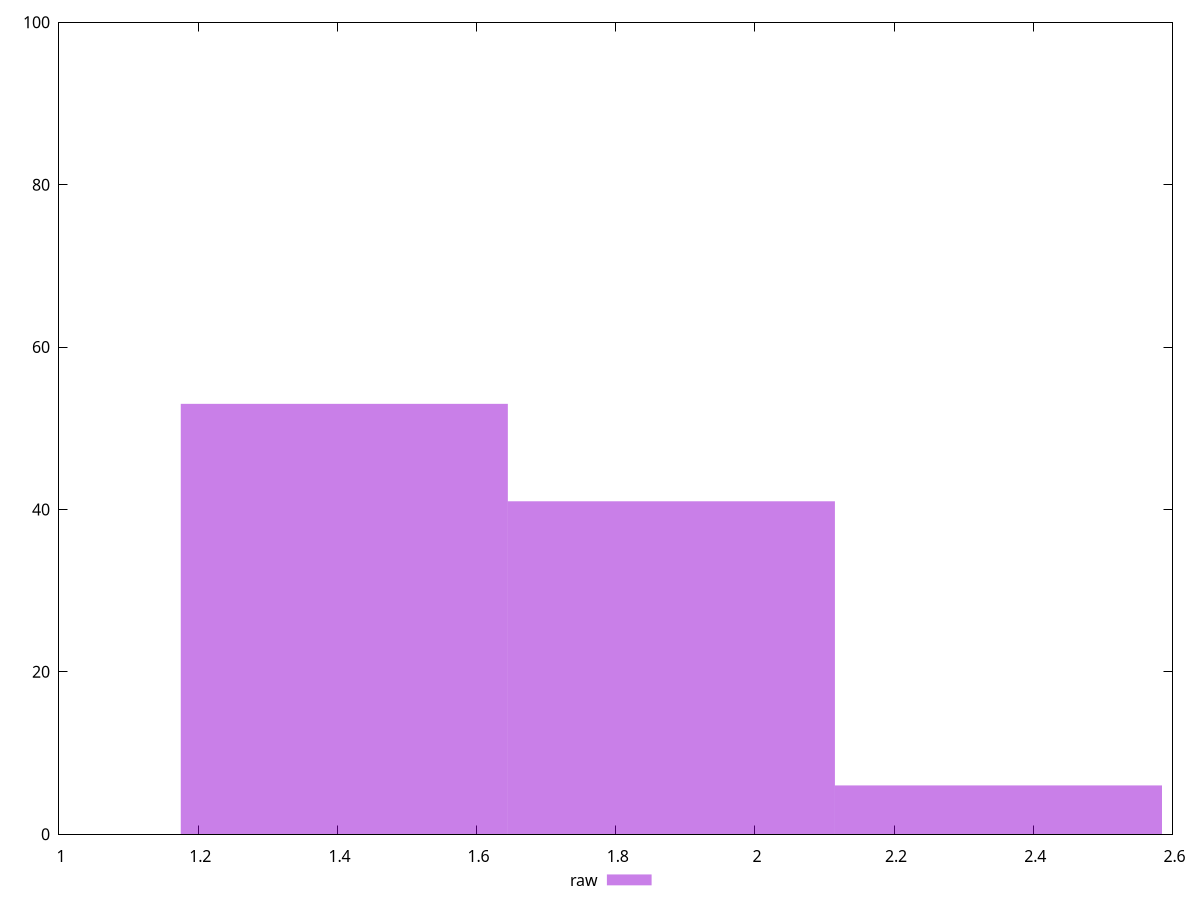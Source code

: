 reset
set terminal svg size 640, 490 enhanced background rgb 'white'
set output "reprap/server-response-time/samples/pages+cached+noadtech/raw/histogram.svg"

$raw <<EOF
1.879935244084184 41
2.34991905510523 6
1.4099514330631382 53
EOF

set key outside below
set boxwidth 0.469983811021046
set yrange [0:100]
set style fill transparent solid 0.5 noborder

plot \
  $raw title "raw" with boxes, \


reset